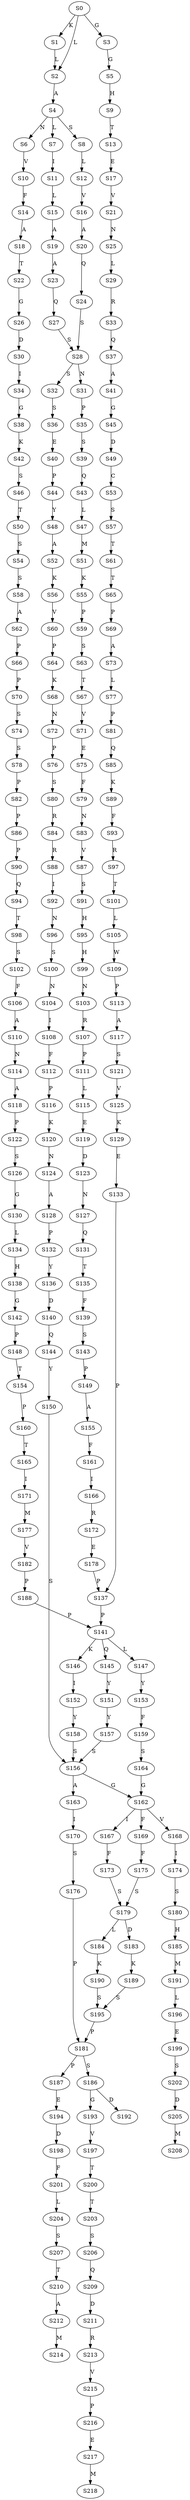 strict digraph  {
	S0 -> S1 [ label = K ];
	S0 -> S2 [ label = L ];
	S0 -> S3 [ label = G ];
	S1 -> S2 [ label = L ];
	S2 -> S4 [ label = A ];
	S3 -> S5 [ label = G ];
	S4 -> S6 [ label = N ];
	S4 -> S7 [ label = L ];
	S4 -> S8 [ label = S ];
	S5 -> S9 [ label = H ];
	S6 -> S10 [ label = V ];
	S7 -> S11 [ label = I ];
	S8 -> S12 [ label = L ];
	S9 -> S13 [ label = T ];
	S10 -> S14 [ label = F ];
	S11 -> S15 [ label = L ];
	S12 -> S16 [ label = V ];
	S13 -> S17 [ label = E ];
	S14 -> S18 [ label = A ];
	S15 -> S19 [ label = A ];
	S16 -> S20 [ label = A ];
	S17 -> S21 [ label = V ];
	S18 -> S22 [ label = T ];
	S19 -> S23 [ label = A ];
	S20 -> S24 [ label = Q ];
	S21 -> S25 [ label = N ];
	S22 -> S26 [ label = G ];
	S23 -> S27 [ label = Q ];
	S24 -> S28 [ label = S ];
	S25 -> S29 [ label = L ];
	S26 -> S30 [ label = D ];
	S27 -> S28 [ label = S ];
	S28 -> S31 [ label = N ];
	S28 -> S32 [ label = S ];
	S29 -> S33 [ label = R ];
	S30 -> S34 [ label = I ];
	S31 -> S35 [ label = P ];
	S32 -> S36 [ label = S ];
	S33 -> S37 [ label = Q ];
	S34 -> S38 [ label = G ];
	S35 -> S39 [ label = S ];
	S36 -> S40 [ label = E ];
	S37 -> S41 [ label = A ];
	S38 -> S42 [ label = K ];
	S39 -> S43 [ label = Q ];
	S40 -> S44 [ label = P ];
	S41 -> S45 [ label = G ];
	S42 -> S46 [ label = S ];
	S43 -> S47 [ label = L ];
	S44 -> S48 [ label = Y ];
	S45 -> S49 [ label = D ];
	S46 -> S50 [ label = T ];
	S47 -> S51 [ label = M ];
	S48 -> S52 [ label = A ];
	S49 -> S53 [ label = C ];
	S50 -> S54 [ label = S ];
	S51 -> S55 [ label = K ];
	S52 -> S56 [ label = K ];
	S53 -> S57 [ label = S ];
	S54 -> S58 [ label = S ];
	S55 -> S59 [ label = P ];
	S56 -> S60 [ label = V ];
	S57 -> S61 [ label = T ];
	S58 -> S62 [ label = A ];
	S59 -> S63 [ label = S ];
	S60 -> S64 [ label = P ];
	S61 -> S65 [ label = T ];
	S62 -> S66 [ label = P ];
	S63 -> S67 [ label = T ];
	S64 -> S68 [ label = K ];
	S65 -> S69 [ label = P ];
	S66 -> S70 [ label = P ];
	S67 -> S71 [ label = V ];
	S68 -> S72 [ label = N ];
	S69 -> S73 [ label = A ];
	S70 -> S74 [ label = S ];
	S71 -> S75 [ label = E ];
	S72 -> S76 [ label = P ];
	S73 -> S77 [ label = L ];
	S74 -> S78 [ label = S ];
	S75 -> S79 [ label = F ];
	S76 -> S80 [ label = S ];
	S77 -> S81 [ label = P ];
	S78 -> S82 [ label = P ];
	S79 -> S83 [ label = N ];
	S80 -> S84 [ label = R ];
	S81 -> S85 [ label = Q ];
	S82 -> S86 [ label = P ];
	S83 -> S87 [ label = V ];
	S84 -> S88 [ label = R ];
	S85 -> S89 [ label = K ];
	S86 -> S90 [ label = P ];
	S87 -> S91 [ label = S ];
	S88 -> S92 [ label = I ];
	S89 -> S93 [ label = F ];
	S90 -> S94 [ label = Q ];
	S91 -> S95 [ label = H ];
	S92 -> S96 [ label = N ];
	S93 -> S97 [ label = R ];
	S94 -> S98 [ label = T ];
	S95 -> S99 [ label = H ];
	S96 -> S100 [ label = S ];
	S97 -> S101 [ label = T ];
	S98 -> S102 [ label = S ];
	S99 -> S103 [ label = N ];
	S100 -> S104 [ label = N ];
	S101 -> S105 [ label = L ];
	S102 -> S106 [ label = F ];
	S103 -> S107 [ label = R ];
	S104 -> S108 [ label = I ];
	S105 -> S109 [ label = W ];
	S106 -> S110 [ label = A ];
	S107 -> S111 [ label = P ];
	S108 -> S112 [ label = F ];
	S109 -> S113 [ label = P ];
	S110 -> S114 [ label = N ];
	S111 -> S115 [ label = L ];
	S112 -> S116 [ label = P ];
	S113 -> S117 [ label = A ];
	S114 -> S118 [ label = A ];
	S115 -> S119 [ label = E ];
	S116 -> S120 [ label = K ];
	S117 -> S121 [ label = S ];
	S118 -> S122 [ label = P ];
	S119 -> S123 [ label = D ];
	S120 -> S124 [ label = N ];
	S121 -> S125 [ label = V ];
	S122 -> S126 [ label = S ];
	S123 -> S127 [ label = N ];
	S124 -> S128 [ label = A ];
	S125 -> S129 [ label = K ];
	S126 -> S130 [ label = G ];
	S127 -> S131 [ label = Q ];
	S128 -> S132 [ label = P ];
	S129 -> S133 [ label = E ];
	S130 -> S134 [ label = L ];
	S131 -> S135 [ label = T ];
	S132 -> S136 [ label = Y ];
	S133 -> S137 [ label = P ];
	S134 -> S138 [ label = H ];
	S135 -> S139 [ label = F ];
	S136 -> S140 [ label = D ];
	S137 -> S141 [ label = P ];
	S138 -> S142 [ label = G ];
	S139 -> S143 [ label = S ];
	S140 -> S144 [ label = Q ];
	S141 -> S145 [ label = Q ];
	S141 -> S146 [ label = K ];
	S141 -> S147 [ label = L ];
	S142 -> S148 [ label = P ];
	S143 -> S149 [ label = P ];
	S144 -> S150 [ label = Y ];
	S145 -> S151 [ label = Y ];
	S146 -> S152 [ label = I ];
	S147 -> S153 [ label = Y ];
	S148 -> S154 [ label = T ];
	S149 -> S155 [ label = A ];
	S150 -> S156 [ label = S ];
	S151 -> S157 [ label = Y ];
	S152 -> S158 [ label = Y ];
	S153 -> S159 [ label = F ];
	S154 -> S160 [ label = P ];
	S155 -> S161 [ label = F ];
	S156 -> S162 [ label = G ];
	S156 -> S163 [ label = A ];
	S157 -> S156 [ label = S ];
	S158 -> S156 [ label = S ];
	S159 -> S164 [ label = S ];
	S160 -> S165 [ label = T ];
	S161 -> S166 [ label = I ];
	S162 -> S167 [ label = I ];
	S162 -> S168 [ label = V ];
	S162 -> S169 [ label = F ];
	S163 -> S170 [ label = I ];
	S164 -> S162 [ label = G ];
	S165 -> S171 [ label = I ];
	S166 -> S172 [ label = R ];
	S167 -> S173 [ label = F ];
	S168 -> S174 [ label = I ];
	S169 -> S175 [ label = F ];
	S170 -> S176 [ label = S ];
	S171 -> S177 [ label = M ];
	S172 -> S178 [ label = E ];
	S173 -> S179 [ label = S ];
	S174 -> S180 [ label = S ];
	S175 -> S179 [ label = S ];
	S176 -> S181 [ label = P ];
	S177 -> S182 [ label = V ];
	S178 -> S137 [ label = P ];
	S179 -> S183 [ label = D ];
	S179 -> S184 [ label = L ];
	S180 -> S185 [ label = H ];
	S181 -> S186 [ label = S ];
	S181 -> S187 [ label = P ];
	S182 -> S188 [ label = P ];
	S183 -> S189 [ label = K ];
	S184 -> S190 [ label = K ];
	S185 -> S191 [ label = M ];
	S186 -> S192 [ label = D ];
	S186 -> S193 [ label = G ];
	S187 -> S194 [ label = E ];
	S188 -> S141 [ label = P ];
	S189 -> S195 [ label = S ];
	S190 -> S195 [ label = S ];
	S191 -> S196 [ label = L ];
	S193 -> S197 [ label = V ];
	S194 -> S198 [ label = D ];
	S195 -> S181 [ label = P ];
	S196 -> S199 [ label = E ];
	S197 -> S200 [ label = T ];
	S198 -> S201 [ label = F ];
	S199 -> S202 [ label = S ];
	S200 -> S203 [ label = T ];
	S201 -> S204 [ label = L ];
	S202 -> S205 [ label = D ];
	S203 -> S206 [ label = S ];
	S204 -> S207 [ label = S ];
	S205 -> S208 [ label = M ];
	S206 -> S209 [ label = Q ];
	S207 -> S210 [ label = T ];
	S209 -> S211 [ label = D ];
	S210 -> S212 [ label = A ];
	S211 -> S213 [ label = R ];
	S212 -> S214 [ label = M ];
	S213 -> S215 [ label = V ];
	S215 -> S216 [ label = P ];
	S216 -> S217 [ label = E ];
	S217 -> S218 [ label = M ];
}
